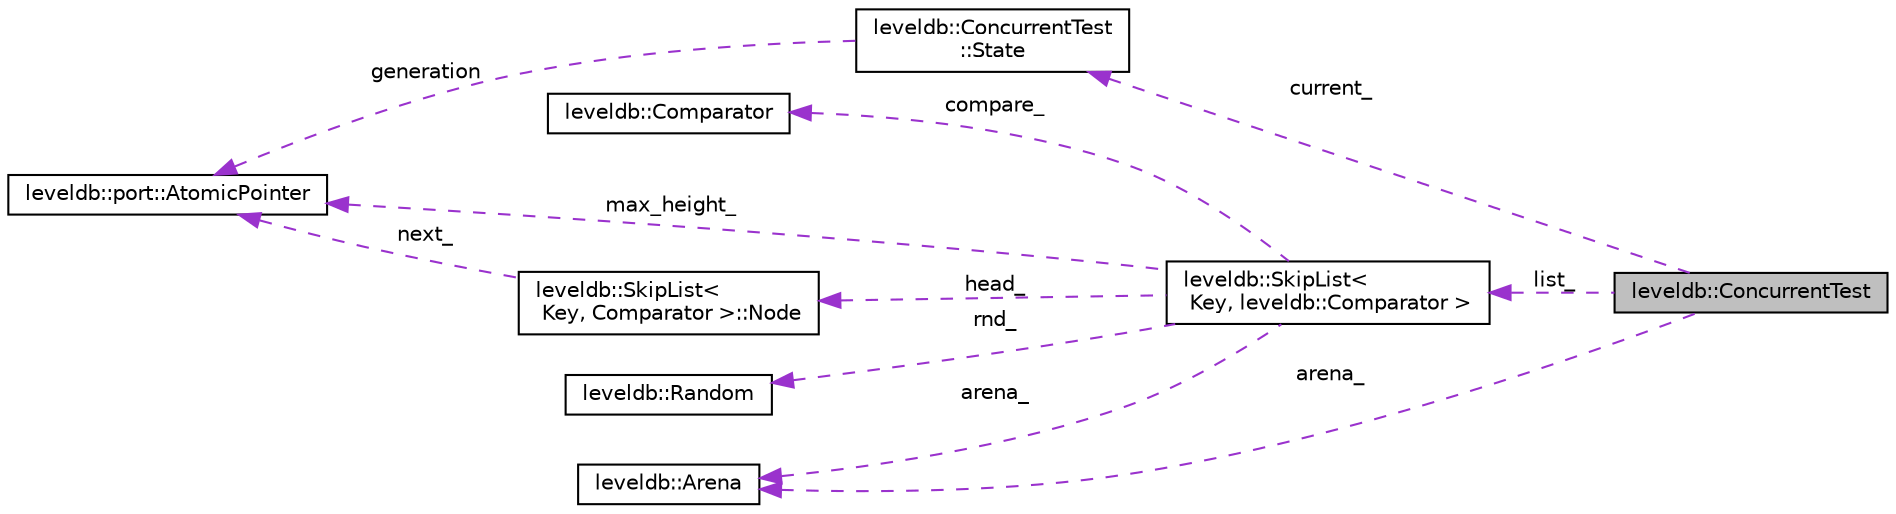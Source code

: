 digraph "leveldb::ConcurrentTest"
{
  edge [fontname="Helvetica",fontsize="10",labelfontname="Helvetica",labelfontsize="10"];
  node [fontname="Helvetica",fontsize="10",shape=record];
  rankdir="LR";
  Node1 [label="leveldb::ConcurrentTest",height=0.2,width=0.4,color="black", fillcolor="grey75", style="filled" fontcolor="black"];
  Node2 -> Node1 [dir="back",color="darkorchid3",fontsize="10",style="dashed",label=" list_" ,fontname="Helvetica"];
  Node2 [label="leveldb::SkipList\<\l Key, leveldb::Comparator \>",height=0.2,width=0.4,color="black", fillcolor="white", style="filled",URL="$classleveldb_1_1_skip_list.html"];
  Node3 -> Node2 [dir="back",color="darkorchid3",fontsize="10",style="dashed",label=" head_" ,fontname="Helvetica"];
  Node3 [label="leveldb::SkipList\<\l Key, Comparator \>::Node",height=0.2,width=0.4,color="black", fillcolor="white", style="filled",URL="$structleveldb_1_1_skip_list_1_1_node.html"];
  Node4 -> Node3 [dir="back",color="darkorchid3",fontsize="10",style="dashed",label=" next_" ,fontname="Helvetica"];
  Node4 [label="leveldb::port::AtomicPointer",height=0.2,width=0.4,color="black", fillcolor="white", style="filled",URL="$classleveldb_1_1port_1_1_atomic_pointer.html"];
  Node5 -> Node2 [dir="back",color="darkorchid3",fontsize="10",style="dashed",label=" rnd_" ,fontname="Helvetica"];
  Node5 [label="leveldb::Random",height=0.2,width=0.4,color="black", fillcolor="white", style="filled",URL="$classleveldb_1_1_random.html"];
  Node4 -> Node2 [dir="back",color="darkorchid3",fontsize="10",style="dashed",label=" max_height_" ,fontname="Helvetica"];
  Node6 -> Node2 [dir="back",color="darkorchid3",fontsize="10",style="dashed",label=" compare_" ,fontname="Helvetica"];
  Node6 [label="leveldb::Comparator",height=0.2,width=0.4,color="black", fillcolor="white", style="filled",URL="$structleveldb_1_1_comparator.html"];
  Node7 -> Node2 [dir="back",color="darkorchid3",fontsize="10",style="dashed",label=" arena_" ,fontname="Helvetica"];
  Node7 [label="leveldb::Arena",height=0.2,width=0.4,color="black", fillcolor="white", style="filled",URL="$classleveldb_1_1_arena.html"];
  Node7 -> Node1 [dir="back",color="darkorchid3",fontsize="10",style="dashed",label=" arena_" ,fontname="Helvetica"];
  Node8 -> Node1 [dir="back",color="darkorchid3",fontsize="10",style="dashed",label=" current_" ,fontname="Helvetica"];
  Node8 [label="leveldb::ConcurrentTest\l::State",height=0.2,width=0.4,color="black", fillcolor="white", style="filled",URL="$structleveldb_1_1_concurrent_test_1_1_state.html"];
  Node4 -> Node8 [dir="back",color="darkorchid3",fontsize="10",style="dashed",label=" generation" ,fontname="Helvetica"];
}
